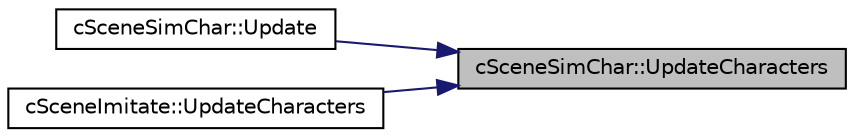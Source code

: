 digraph "cSceneSimChar::UpdateCharacters"
{
 // LATEX_PDF_SIZE
  edge [fontname="Helvetica",fontsize="10",labelfontname="Helvetica",labelfontsize="10"];
  node [fontname="Helvetica",fontsize="10",shape=record];
  rankdir="RL";
  Node1 [label="cSceneSimChar::UpdateCharacters",height=0.2,width=0.4,color="black", fillcolor="grey75", style="filled", fontcolor="black",tooltip=" "];
  Node1 -> Node2 [dir="back",color="midnightblue",fontsize="10",style="solid",fontname="Helvetica"];
  Node2 [label="cSceneSimChar::Update",height=0.2,width=0.4,color="black", fillcolor="white", style="filled",URL="$classc_scene_sim_char.html#afdac36d2808b3d986f7737ddef4d7aa3",tooltip=" "];
  Node1 -> Node3 [dir="back",color="midnightblue",fontsize="10",style="solid",fontname="Helvetica"];
  Node3 [label="cSceneImitate::UpdateCharacters",height=0.2,width=0.4,color="black", fillcolor="white", style="filled",URL="$classc_scene_imitate.html#aa8ba710f2cf9be960f22ec8f1dc5eb62",tooltip=" "];
}
